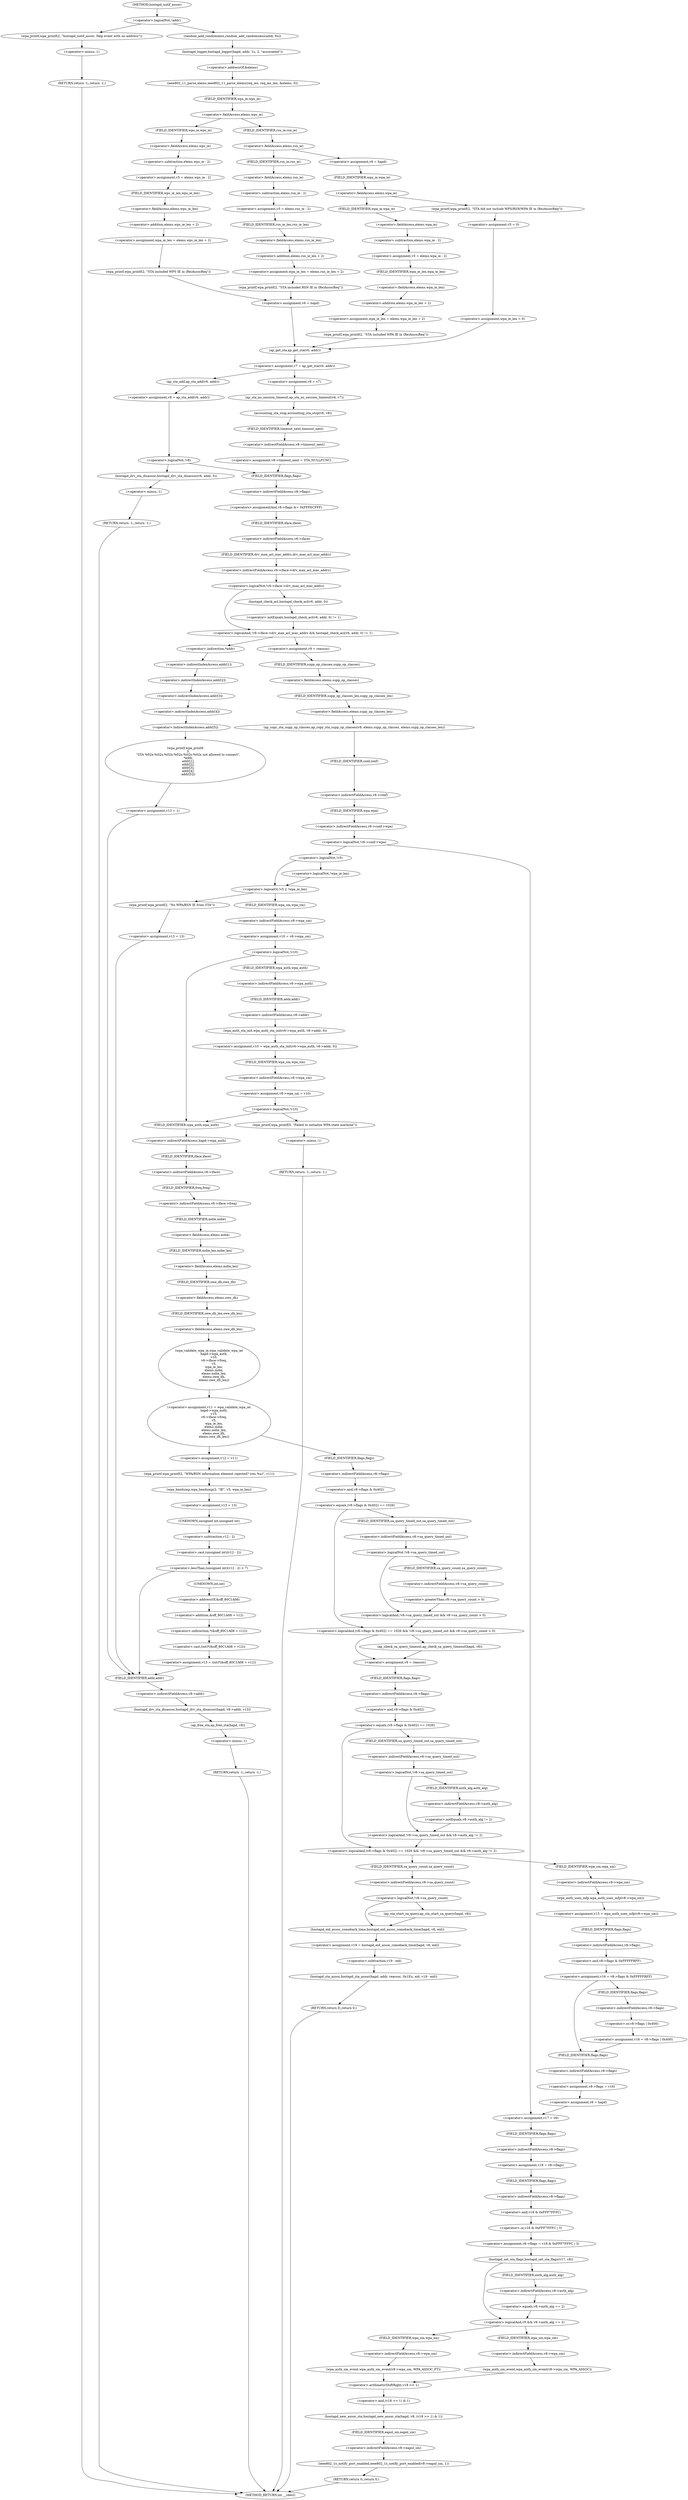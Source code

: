 digraph hostapd_notif_assoc {  
"1000143" [label = "(<operator>.logicalNot,!addr)" ]
"1000146" [label = "(wpa_printf,wpa_printf(2, \"hostapd_notif_assoc: Skip event with no address\"))" ]
"1000149" [label = "(RETURN,return -1;,return -1;)" ]
"1000150" [label = "(<operator>.minus,-1)" ]
"1000152" [label = "(random_add_randomness,random_add_randomness(addr, 6u))" ]
"1000155" [label = "(hostapd_logger,hostapd_logger(hapd, addr, 1u, 2, \"associated\"))" ]
"1000161" [label = "(ieee802_11_parse_elems,ieee802_11_parse_elems(req_ies, req_ies_len, &elems, 0))" ]
"1000164" [label = "(<operator>.addressOf,&elems)" ]
"1000168" [label = "(<operator>.fieldAccess,elems.wps_ie)" ]
"1000170" [label = "(FIELD_IDENTIFIER,wps_ie,wps_ie)" ]
"1000172" [label = "(<operator>.assignment,v5 = elems.wps_ie - 2)" ]
"1000174" [label = "(<operator>.subtraction,elems.wps_ie - 2)" ]
"1000175" [label = "(<operator>.fieldAccess,elems.wps_ie)" ]
"1000177" [label = "(FIELD_IDENTIFIER,wps_ie,wps_ie)" ]
"1000179" [label = "(<operator>.assignment,wpa_ie_len = elems.wps_ie_len + 2)" ]
"1000181" [label = "(<operator>.addition,elems.wps_ie_len + 2)" ]
"1000182" [label = "(<operator>.fieldAccess,elems.wps_ie_len)" ]
"1000184" [label = "(FIELD_IDENTIFIER,wps_ie_len,wps_ie_len)" ]
"1000186" [label = "(wpa_printf,wpa_printf(2, \"STA included WPS IE in (Re)AssocReq\"))" ]
"1000190" [label = "(<operator>.assignment,v6 = hapd)" ]
"1000195" [label = "(<operator>.fieldAccess,elems.rsn_ie)" ]
"1000197" [label = "(FIELD_IDENTIFIER,rsn_ie,rsn_ie)" ]
"1000199" [label = "(<operator>.assignment,v5 = elems.rsn_ie - 2)" ]
"1000201" [label = "(<operator>.subtraction,elems.rsn_ie - 2)" ]
"1000202" [label = "(<operator>.fieldAccess,elems.rsn_ie)" ]
"1000204" [label = "(FIELD_IDENTIFIER,rsn_ie,rsn_ie)" ]
"1000206" [label = "(<operator>.assignment,wpa_ie_len = elems.rsn_ie_len + 2)" ]
"1000208" [label = "(<operator>.addition,elems.rsn_ie_len + 2)" ]
"1000209" [label = "(<operator>.fieldAccess,elems.rsn_ie_len)" ]
"1000211" [label = "(FIELD_IDENTIFIER,rsn_ie_len,rsn_ie_len)" ]
"1000213" [label = "(wpa_printf,wpa_printf(2, \"STA included RSN IE in (Re)AssocReq\"))" ]
"1000217" [label = "(<operator>.assignment,v6 = hapd)" ]
"1000221" [label = "(<operator>.fieldAccess,elems.wpa_ie)" ]
"1000223" [label = "(FIELD_IDENTIFIER,wpa_ie,wpa_ie)" ]
"1000225" [label = "(<operator>.assignment,v5 = elems.wpa_ie - 2)" ]
"1000227" [label = "(<operator>.subtraction,elems.wpa_ie - 2)" ]
"1000228" [label = "(<operator>.fieldAccess,elems.wpa_ie)" ]
"1000230" [label = "(FIELD_IDENTIFIER,wpa_ie,wpa_ie)" ]
"1000232" [label = "(<operator>.assignment,wpa_ie_len = elems.wpa_ie_len + 2)" ]
"1000234" [label = "(<operator>.addition,elems.wpa_ie_len + 2)" ]
"1000235" [label = "(<operator>.fieldAccess,elems.wpa_ie_len)" ]
"1000237" [label = "(FIELD_IDENTIFIER,wpa_ie_len,wpa_ie_len)" ]
"1000239" [label = "(wpa_printf,wpa_printf(2, \"STA included WPA IE in (Re)AssocReq\"))" ]
"1000244" [label = "(wpa_printf,wpa_printf(2, \"STA did not include WPS/RSN/WPA IE in (Re)AssocReq\"))" ]
"1000247" [label = "(<operator>.assignment,v5 = 0)" ]
"1000250" [label = "(<operator>.assignment,wpa_ie_len = 0)" ]
"1000254" [label = "(<operator>.assignment,v7 = ap_get_sta(v6, addr))" ]
"1000256" [label = "(ap_get_sta,ap_get_sta(v6, addr))" ]
"1000262" [label = "(<operator>.assignment,v8 = v7)" ]
"1000265" [label = "(ap_sta_no_session_timeout,ap_sta_no_session_timeout(v6, v7))" ]
"1000268" [label = "(accounting_sta_stop,accounting_sta_stop(v6, v8))" ]
"1000271" [label = "(<operator>.assignment,v8->timeout_next = STA_NULLFUNC)" ]
"1000272" [label = "(<operator>.indirectFieldAccess,v8->timeout_next)" ]
"1000274" [label = "(FIELD_IDENTIFIER,timeout_next,timeout_next)" ]
"1000278" [label = "(<operator>.assignment,v8 = ap_sta_add(v6, addr))" ]
"1000280" [label = "(ap_sta_add,ap_sta_add(v6, addr))" ]
"1000284" [label = "(<operator>.logicalNot,!v8)" ]
"1000287" [label = "(hostapd_drv_sta_disassoc,hostapd_drv_sta_disassoc(v6, addr, 5))" ]
"1000291" [label = "(RETURN,return -1;,return -1;)" ]
"1000292" [label = "(<operator>.minus,-1)" ]
"1000294" [label = "(<operators>.assignmentAnd,v8->flags &= 0xFFFECFFF)" ]
"1000295" [label = "(<operator>.indirectFieldAccess,v8->flags)" ]
"1000297" [label = "(FIELD_IDENTIFIER,flags,flags)" ]
"1000300" [label = "(<operator>.logicalAnd,!v6->iface->drv_max_acl_mac_addrs && hostapd_check_acl(v6, addr, 0) != 1)" ]
"1000301" [label = "(<operator>.logicalNot,!v6->iface->drv_max_acl_mac_addrs)" ]
"1000302" [label = "(<operator>.indirectFieldAccess,v6->iface->drv_max_acl_mac_addrs)" ]
"1000303" [label = "(<operator>.indirectFieldAccess,v6->iface)" ]
"1000305" [label = "(FIELD_IDENTIFIER,iface,iface)" ]
"1000306" [label = "(FIELD_IDENTIFIER,drv_max_acl_mac_addrs,drv_max_acl_mac_addrs)" ]
"1000307" [label = "(<operator>.notEquals,hostapd_check_acl(v6, addr, 0) != 1)" ]
"1000308" [label = "(hostapd_check_acl,hostapd_check_acl(v6, addr, 0))" ]
"1000314" [label = "(wpa_printf,wpa_printf(\n      3,\n      \"STA %02x:%02x:%02x:%02x:%02x:%02x not allowed to connect\",\n      *addr,\n      addr[1],\n      addr[2],\n      addr[3],\n      addr[4],\n      addr[5]))" ]
"1000317" [label = "(<operator>.indirection,*addr)" ]
"1000319" [label = "(<operator>.indirectIndexAccess,addr[1])" ]
"1000322" [label = "(<operator>.indirectIndexAccess,addr[2])" ]
"1000325" [label = "(<operator>.indirectIndexAccess,addr[3])" ]
"1000328" [label = "(<operator>.indirectIndexAccess,addr[4])" ]
"1000331" [label = "(<operator>.indirectIndexAccess,addr[5])" ]
"1000334" [label = "(<operator>.assignment,v13 = 1)" ]
"1000338" [label = "(<operator>.assignment,v9 = reassoc)" ]
"1000341" [label = "(ap_copy_sta_supp_op_classes,ap_copy_sta_supp_op_classes(v8, elems.supp_op_classes, elems.supp_op_classes_len))" ]
"1000343" [label = "(<operator>.fieldAccess,elems.supp_op_classes)" ]
"1000345" [label = "(FIELD_IDENTIFIER,supp_op_classes,supp_op_classes)" ]
"1000346" [label = "(<operator>.fieldAccess,elems.supp_op_classes_len)" ]
"1000348" [label = "(FIELD_IDENTIFIER,supp_op_classes_len,supp_op_classes_len)" ]
"1000350" [label = "(<operator>.logicalNot,!v6->conf->wpa)" ]
"1000351" [label = "(<operator>.indirectFieldAccess,v6->conf->wpa)" ]
"1000352" [label = "(<operator>.indirectFieldAccess,v6->conf)" ]
"1000354" [label = "(FIELD_IDENTIFIER,conf,conf)" ]
"1000355" [label = "(FIELD_IDENTIFIER,wpa,wpa)" ]
"1000358" [label = "(<operator>.logicalOr,!v5 || !wpa_ie_len)" ]
"1000359" [label = "(<operator>.logicalNot,!v5)" ]
"1000361" [label = "(<operator>.logicalNot,!wpa_ie_len)" ]
"1000364" [label = "(wpa_printf,wpa_printf(2, \"No WPA/RSN IE from STA\"))" ]
"1000367" [label = "(<operator>.assignment,v13 = 13)" ]
"1000371" [label = "(hostapd_drv_sta_disassoc,hostapd_drv_sta_disassoc(hapd, v8->addr, v13))" ]
"1000373" [label = "(<operator>.indirectFieldAccess,v8->addr)" ]
"1000375" [label = "(FIELD_IDENTIFIER,addr,addr)" ]
"1000377" [label = "(ap_free_sta,ap_free_sta(hapd, v8))" ]
"1000380" [label = "(RETURN,return -1;,return -1;)" ]
"1000381" [label = "(<operator>.minus,-1)" ]
"1000383" [label = "(<operator>.assignment,v10 = v8->wpa_sm)" ]
"1000385" [label = "(<operator>.indirectFieldAccess,v8->wpa_sm)" ]
"1000387" [label = "(FIELD_IDENTIFIER,wpa_sm,wpa_sm)" ]
"1000389" [label = "(<operator>.logicalNot,!v10)" ]
"1000392" [label = "(<operator>.assignment,v10 = wpa_auth_sta_init(v6->wpa_auth, v8->addr, 0))" ]
"1000394" [label = "(wpa_auth_sta_init,wpa_auth_sta_init(v6->wpa_auth, v8->addr, 0))" ]
"1000395" [label = "(<operator>.indirectFieldAccess,v6->wpa_auth)" ]
"1000397" [label = "(FIELD_IDENTIFIER,wpa_auth,wpa_auth)" ]
"1000398" [label = "(<operator>.indirectFieldAccess,v8->addr)" ]
"1000400" [label = "(FIELD_IDENTIFIER,addr,addr)" ]
"1000402" [label = "(<operator>.assignment,v8->wpa_sm = v10)" ]
"1000403" [label = "(<operator>.indirectFieldAccess,v8->wpa_sm)" ]
"1000405" [label = "(FIELD_IDENTIFIER,wpa_sm,wpa_sm)" ]
"1000408" [label = "(<operator>.logicalNot,!v10)" ]
"1000411" [label = "(wpa_printf,wpa_printf(5, \"Failed to initialize WPA state machine\"))" ]
"1000414" [label = "(RETURN,return -1;,return -1;)" ]
"1000415" [label = "(<operator>.minus,-1)" ]
"1000417" [label = "(<operator>.assignment,v11 = wpa_validate_wpa_ie(\n          hapd->wpa_auth,\n          v10,\n          v6->iface->freq,\n          v5,\n          wpa_ie_len,\n          elems.mdie,\n          elems.mdie_len,\n          elems.owe_dh,\n          elems.owe_dh_len))" ]
"1000419" [label = "(wpa_validate_wpa_ie,wpa_validate_wpa_ie(\n          hapd->wpa_auth,\n          v10,\n          v6->iface->freq,\n          v5,\n          wpa_ie_len,\n          elems.mdie,\n          elems.mdie_len,\n          elems.owe_dh,\n          elems.owe_dh_len))" ]
"1000420" [label = "(<operator>.indirectFieldAccess,hapd->wpa_auth)" ]
"1000422" [label = "(FIELD_IDENTIFIER,wpa_auth,wpa_auth)" ]
"1000424" [label = "(<operator>.indirectFieldAccess,v6->iface->freq)" ]
"1000425" [label = "(<operator>.indirectFieldAccess,v6->iface)" ]
"1000427" [label = "(FIELD_IDENTIFIER,iface,iface)" ]
"1000428" [label = "(FIELD_IDENTIFIER,freq,freq)" ]
"1000431" [label = "(<operator>.fieldAccess,elems.mdie)" ]
"1000433" [label = "(FIELD_IDENTIFIER,mdie,mdie)" ]
"1000434" [label = "(<operator>.fieldAccess,elems.mdie_len)" ]
"1000436" [label = "(FIELD_IDENTIFIER,mdie_len,mdie_len)" ]
"1000437" [label = "(<operator>.fieldAccess,elems.owe_dh)" ]
"1000439" [label = "(FIELD_IDENTIFIER,owe_dh,owe_dh)" ]
"1000440" [label = "(<operator>.fieldAccess,elems.owe_dh_len)" ]
"1000442" [label = "(FIELD_IDENTIFIER,owe_dh_len,owe_dh_len)" ]
"1000446" [label = "(<operator>.assignment,v12 = v11)" ]
"1000449" [label = "(wpa_printf,wpa_printf(2, \"WPA/RSN information element rejected? (res %u)\", v11))" ]
"1000453" [label = "(wpa_hexdump,wpa_hexdump(2, \"IE\", v5, wpa_ie_len))" ]
"1000458" [label = "(<operator>.assignment,v13 = 13)" ]
"1000462" [label = "(<operator>.lessThan,(unsigned int)(v12 - 2) < 7)" ]
"1000463" [label = "(<operator>.cast,(unsigned int)(v12 - 2))" ]
"1000464" [label = "(UNKNOWN,unsigned int,unsigned int)" ]
"1000465" [label = "(<operator>.subtraction,v12 - 2)" ]
"1000469" [label = "(<operator>.assignment,v13 = (int)*(&off_80C1A08 + v12))" ]
"1000471" [label = "(<operator>.cast,(int)*(&off_80C1A08 + v12))" ]
"1000472" [label = "(UNKNOWN,int,int)" ]
"1000473" [label = "(<operator>.indirection,*(&off_80C1A08 + v12))" ]
"1000474" [label = "(<operator>.addition,&off_80C1A08 + v12)" ]
"1000475" [label = "(<operator>.addressOf,&off_80C1A08)" ]
"1000480" [label = "(<operator>.logicalAnd,(v8->flags & 0x402) == 1026 && !v8->sa_query_timed_out && v8->sa_query_count > 0)" ]
"1000481" [label = "(<operator>.equals,(v8->flags & 0x402) == 1026)" ]
"1000482" [label = "(<operator>.and,v8->flags & 0x402)" ]
"1000483" [label = "(<operator>.indirectFieldAccess,v8->flags)" ]
"1000485" [label = "(FIELD_IDENTIFIER,flags,flags)" ]
"1000488" [label = "(<operator>.logicalAnd,!v8->sa_query_timed_out && v8->sa_query_count > 0)" ]
"1000489" [label = "(<operator>.logicalNot,!v8->sa_query_timed_out)" ]
"1000490" [label = "(<operator>.indirectFieldAccess,v8->sa_query_timed_out)" ]
"1000492" [label = "(FIELD_IDENTIFIER,sa_query_timed_out,sa_query_timed_out)" ]
"1000493" [label = "(<operator>.greaterThan,v8->sa_query_count > 0)" ]
"1000494" [label = "(<operator>.indirectFieldAccess,v8->sa_query_count)" ]
"1000496" [label = "(FIELD_IDENTIFIER,sa_query_count,sa_query_count)" ]
"1000498" [label = "(ap_check_sa_query_timeout,ap_check_sa_query_timeout(hapd, v8))" ]
"1000501" [label = "(<operator>.assignment,v9 = reassoc)" ]
"1000505" [label = "(<operator>.logicalAnd,(v8->flags & 0x402) == 1026 && !v8->sa_query_timed_out && v8->auth_alg != 2)" ]
"1000506" [label = "(<operator>.equals,(v8->flags & 0x402) == 1026)" ]
"1000507" [label = "(<operator>.and,v8->flags & 0x402)" ]
"1000508" [label = "(<operator>.indirectFieldAccess,v8->flags)" ]
"1000510" [label = "(FIELD_IDENTIFIER,flags,flags)" ]
"1000513" [label = "(<operator>.logicalAnd,!v8->sa_query_timed_out && v8->auth_alg != 2)" ]
"1000514" [label = "(<operator>.logicalNot,!v8->sa_query_timed_out)" ]
"1000515" [label = "(<operator>.indirectFieldAccess,v8->sa_query_timed_out)" ]
"1000517" [label = "(FIELD_IDENTIFIER,sa_query_timed_out,sa_query_timed_out)" ]
"1000518" [label = "(<operator>.notEquals,v8->auth_alg != 2)" ]
"1000519" [label = "(<operator>.indirectFieldAccess,v8->auth_alg)" ]
"1000521" [label = "(FIELD_IDENTIFIER,auth_alg,auth_alg)" ]
"1000525" [label = "(<operator>.logicalNot,!v8->sa_query_count)" ]
"1000526" [label = "(<operator>.indirectFieldAccess,v8->sa_query_count)" ]
"1000528" [label = "(FIELD_IDENTIFIER,sa_query_count,sa_query_count)" ]
"1000529" [label = "(ap_sta_start_sa_query,ap_sta_start_sa_query(hapd, v8))" ]
"1000532" [label = "(<operator>.assignment,v19 = hostapd_eid_assoc_comeback_time(hapd, v8, eid))" ]
"1000534" [label = "(hostapd_eid_assoc_comeback_time,hostapd_eid_assoc_comeback_time(hapd, v8, eid))" ]
"1000538" [label = "(hostapd_sta_assoc,hostapd_sta_assoc(hapd, addr, reassoc, 0x1Eu, eid, v19 - eid))" ]
"1000544" [label = "(<operator>.subtraction,v19 - eid)" ]
"1000547" [label = "(RETURN,return 0;,return 0;)" ]
"1000549" [label = "(<operator>.assignment,v15 = wpa_auth_uses_mfp(v8->wpa_sm))" ]
"1000551" [label = "(wpa_auth_uses_mfp,wpa_auth_uses_mfp(v8->wpa_sm))" ]
"1000552" [label = "(<operator>.indirectFieldAccess,v8->wpa_sm)" ]
"1000554" [label = "(FIELD_IDENTIFIER,wpa_sm,wpa_sm)" ]
"1000555" [label = "(<operator>.assignment,v16 = v8->flags & 0xFFFFFBFF)" ]
"1000557" [label = "(<operator>.and,v8->flags & 0xFFFFFBFF)" ]
"1000558" [label = "(<operator>.indirectFieldAccess,v8->flags)" ]
"1000560" [label = "(FIELD_IDENTIFIER,flags,flags)" ]
"1000564" [label = "(<operator>.assignment,v16 = v8->flags | 0x400)" ]
"1000566" [label = "(<operator>.or,v8->flags | 0x400)" ]
"1000567" [label = "(<operator>.indirectFieldAccess,v8->flags)" ]
"1000569" [label = "(FIELD_IDENTIFIER,flags,flags)" ]
"1000571" [label = "(<operator>.assignment,v8->flags = v16)" ]
"1000572" [label = "(<operator>.indirectFieldAccess,v8->flags)" ]
"1000574" [label = "(FIELD_IDENTIFIER,flags,flags)" ]
"1000576" [label = "(<operator>.assignment,v6 = hapd)" ]
"1000580" [label = "(<operator>.assignment,v17 = v6)" ]
"1000583" [label = "(<operator>.assignment,v18 = v8->flags)" ]
"1000585" [label = "(<operator>.indirectFieldAccess,v8->flags)" ]
"1000587" [label = "(FIELD_IDENTIFIER,flags,flags)" ]
"1000588" [label = "(<operator>.assignment,v8->flags = v18 & 0xFFF7FFFC | 3)" ]
"1000589" [label = "(<operator>.indirectFieldAccess,v8->flags)" ]
"1000591" [label = "(FIELD_IDENTIFIER,flags,flags)" ]
"1000592" [label = "(<operator>.or,v18 & 0xFFF7FFFC | 3)" ]
"1000593" [label = "(<operator>.and,v18 & 0xFFF7FFFC)" ]
"1000597" [label = "(hostapd_set_sta_flags,hostapd_set_sta_flags(v17, v8))" ]
"1000601" [label = "(<operator>.logicalAnd,v9 && v8->auth_alg == 2)" ]
"1000603" [label = "(<operator>.equals,v8->auth_alg == 2)" ]
"1000604" [label = "(<operator>.indirectFieldAccess,v8->auth_alg)" ]
"1000606" [label = "(FIELD_IDENTIFIER,auth_alg,auth_alg)" ]
"1000608" [label = "(wpa_auth_sm_event,wpa_auth_sm_event(v8->wpa_sm, WPA_ASSOC_FT))" ]
"1000609" [label = "(<operator>.indirectFieldAccess,v8->wpa_sm)" ]
"1000611" [label = "(FIELD_IDENTIFIER,wpa_sm,wpa_sm)" ]
"1000614" [label = "(wpa_auth_sm_event,wpa_auth_sm_event(v8->wpa_sm, WPA_ASSOC))" ]
"1000615" [label = "(<operator>.indirectFieldAccess,v8->wpa_sm)" ]
"1000617" [label = "(FIELD_IDENTIFIER,wpa_sm,wpa_sm)" ]
"1000619" [label = "(hostapd_new_assoc_sta,hostapd_new_assoc_sta(hapd, v8, (v18 >> 1) & 1))" ]
"1000622" [label = "(<operator>.and,(v18 >> 1) & 1)" ]
"1000623" [label = "(<operator>.arithmeticShiftRight,v18 >> 1)" ]
"1000627" [label = "(ieee802_1x_notify_port_enabled,ieee802_1x_notify_port_enabled(v8->eapol_sm, 1))" ]
"1000628" [label = "(<operator>.indirectFieldAccess,v8->eapol_sm)" ]
"1000630" [label = "(FIELD_IDENTIFIER,eapol_sm,eapol_sm)" ]
"1000632" [label = "(RETURN,return 0;,return 0;)" ]
"1000118" [label = "(METHOD,hostapd_notif_assoc)" ]
"1000634" [label = "(METHOD_RETURN,int __cdecl)" ]
  "1000143" -> "1000146" 
  "1000143" -> "1000152" 
  "1000146" -> "1000150" 
  "1000149" -> "1000634" 
  "1000150" -> "1000149" 
  "1000152" -> "1000155" 
  "1000155" -> "1000164" 
  "1000161" -> "1000170" 
  "1000164" -> "1000161" 
  "1000168" -> "1000177" 
  "1000168" -> "1000197" 
  "1000170" -> "1000168" 
  "1000172" -> "1000184" 
  "1000174" -> "1000172" 
  "1000175" -> "1000174" 
  "1000177" -> "1000175" 
  "1000179" -> "1000186" 
  "1000181" -> "1000179" 
  "1000182" -> "1000181" 
  "1000184" -> "1000182" 
  "1000186" -> "1000190" 
  "1000190" -> "1000256" 
  "1000195" -> "1000204" 
  "1000195" -> "1000217" 
  "1000197" -> "1000195" 
  "1000199" -> "1000211" 
  "1000201" -> "1000199" 
  "1000202" -> "1000201" 
  "1000204" -> "1000202" 
  "1000206" -> "1000213" 
  "1000208" -> "1000206" 
  "1000209" -> "1000208" 
  "1000211" -> "1000209" 
  "1000213" -> "1000190" 
  "1000217" -> "1000223" 
  "1000221" -> "1000230" 
  "1000221" -> "1000244" 
  "1000223" -> "1000221" 
  "1000225" -> "1000237" 
  "1000227" -> "1000225" 
  "1000228" -> "1000227" 
  "1000230" -> "1000228" 
  "1000232" -> "1000239" 
  "1000234" -> "1000232" 
  "1000235" -> "1000234" 
  "1000237" -> "1000235" 
  "1000239" -> "1000256" 
  "1000244" -> "1000247" 
  "1000247" -> "1000250" 
  "1000250" -> "1000256" 
  "1000254" -> "1000262" 
  "1000254" -> "1000280" 
  "1000256" -> "1000254" 
  "1000262" -> "1000265" 
  "1000265" -> "1000268" 
  "1000268" -> "1000274" 
  "1000271" -> "1000297" 
  "1000272" -> "1000271" 
  "1000274" -> "1000272" 
  "1000278" -> "1000284" 
  "1000280" -> "1000278" 
  "1000284" -> "1000287" 
  "1000284" -> "1000297" 
  "1000287" -> "1000292" 
  "1000291" -> "1000634" 
  "1000292" -> "1000291" 
  "1000294" -> "1000305" 
  "1000295" -> "1000294" 
  "1000297" -> "1000295" 
  "1000300" -> "1000317" 
  "1000300" -> "1000338" 
  "1000301" -> "1000300" 
  "1000301" -> "1000308" 
  "1000302" -> "1000301" 
  "1000303" -> "1000306" 
  "1000305" -> "1000303" 
  "1000306" -> "1000302" 
  "1000307" -> "1000300" 
  "1000308" -> "1000307" 
  "1000314" -> "1000334" 
  "1000317" -> "1000319" 
  "1000319" -> "1000322" 
  "1000322" -> "1000325" 
  "1000325" -> "1000328" 
  "1000328" -> "1000331" 
  "1000331" -> "1000314" 
  "1000334" -> "1000375" 
  "1000338" -> "1000345" 
  "1000341" -> "1000354" 
  "1000343" -> "1000348" 
  "1000345" -> "1000343" 
  "1000346" -> "1000341" 
  "1000348" -> "1000346" 
  "1000350" -> "1000580" 
  "1000350" -> "1000359" 
  "1000351" -> "1000350" 
  "1000352" -> "1000355" 
  "1000354" -> "1000352" 
  "1000355" -> "1000351" 
  "1000358" -> "1000364" 
  "1000358" -> "1000387" 
  "1000359" -> "1000358" 
  "1000359" -> "1000361" 
  "1000361" -> "1000358" 
  "1000364" -> "1000367" 
  "1000367" -> "1000375" 
  "1000371" -> "1000377" 
  "1000373" -> "1000371" 
  "1000375" -> "1000373" 
  "1000377" -> "1000381" 
  "1000380" -> "1000634" 
  "1000381" -> "1000380" 
  "1000383" -> "1000389" 
  "1000385" -> "1000383" 
  "1000387" -> "1000385" 
  "1000389" -> "1000397" 
  "1000389" -> "1000422" 
  "1000392" -> "1000405" 
  "1000394" -> "1000392" 
  "1000395" -> "1000400" 
  "1000397" -> "1000395" 
  "1000398" -> "1000394" 
  "1000400" -> "1000398" 
  "1000402" -> "1000408" 
  "1000403" -> "1000402" 
  "1000405" -> "1000403" 
  "1000408" -> "1000411" 
  "1000408" -> "1000422" 
  "1000411" -> "1000415" 
  "1000414" -> "1000634" 
  "1000415" -> "1000414" 
  "1000417" -> "1000446" 
  "1000417" -> "1000485" 
  "1000419" -> "1000417" 
  "1000420" -> "1000427" 
  "1000422" -> "1000420" 
  "1000424" -> "1000433" 
  "1000425" -> "1000428" 
  "1000427" -> "1000425" 
  "1000428" -> "1000424" 
  "1000431" -> "1000436" 
  "1000433" -> "1000431" 
  "1000434" -> "1000439" 
  "1000436" -> "1000434" 
  "1000437" -> "1000442" 
  "1000439" -> "1000437" 
  "1000440" -> "1000419" 
  "1000442" -> "1000440" 
  "1000446" -> "1000449" 
  "1000449" -> "1000453" 
  "1000453" -> "1000458" 
  "1000458" -> "1000464" 
  "1000462" -> "1000472" 
  "1000462" -> "1000375" 
  "1000463" -> "1000462" 
  "1000464" -> "1000465" 
  "1000465" -> "1000463" 
  "1000469" -> "1000375" 
  "1000471" -> "1000469" 
  "1000472" -> "1000475" 
  "1000473" -> "1000471" 
  "1000474" -> "1000473" 
  "1000475" -> "1000474" 
  "1000480" -> "1000498" 
  "1000480" -> "1000501" 
  "1000481" -> "1000480" 
  "1000481" -> "1000492" 
  "1000482" -> "1000481" 
  "1000483" -> "1000482" 
  "1000485" -> "1000483" 
  "1000488" -> "1000480" 
  "1000489" -> "1000488" 
  "1000489" -> "1000496" 
  "1000490" -> "1000489" 
  "1000492" -> "1000490" 
  "1000493" -> "1000488" 
  "1000494" -> "1000493" 
  "1000496" -> "1000494" 
  "1000498" -> "1000501" 
  "1000501" -> "1000510" 
  "1000505" -> "1000528" 
  "1000505" -> "1000554" 
  "1000506" -> "1000505" 
  "1000506" -> "1000517" 
  "1000507" -> "1000506" 
  "1000508" -> "1000507" 
  "1000510" -> "1000508" 
  "1000513" -> "1000505" 
  "1000514" -> "1000513" 
  "1000514" -> "1000521" 
  "1000515" -> "1000514" 
  "1000517" -> "1000515" 
  "1000518" -> "1000513" 
  "1000519" -> "1000518" 
  "1000521" -> "1000519" 
  "1000525" -> "1000529" 
  "1000525" -> "1000534" 
  "1000526" -> "1000525" 
  "1000528" -> "1000526" 
  "1000529" -> "1000534" 
  "1000532" -> "1000544" 
  "1000534" -> "1000532" 
  "1000538" -> "1000547" 
  "1000544" -> "1000538" 
  "1000547" -> "1000634" 
  "1000549" -> "1000560" 
  "1000551" -> "1000549" 
  "1000552" -> "1000551" 
  "1000554" -> "1000552" 
  "1000555" -> "1000569" 
  "1000555" -> "1000574" 
  "1000557" -> "1000555" 
  "1000558" -> "1000557" 
  "1000560" -> "1000558" 
  "1000564" -> "1000574" 
  "1000566" -> "1000564" 
  "1000567" -> "1000566" 
  "1000569" -> "1000567" 
  "1000571" -> "1000576" 
  "1000572" -> "1000571" 
  "1000574" -> "1000572" 
  "1000576" -> "1000580" 
  "1000580" -> "1000587" 
  "1000583" -> "1000591" 
  "1000585" -> "1000583" 
  "1000587" -> "1000585" 
  "1000588" -> "1000597" 
  "1000589" -> "1000593" 
  "1000591" -> "1000589" 
  "1000592" -> "1000588" 
  "1000593" -> "1000592" 
  "1000597" -> "1000601" 
  "1000597" -> "1000606" 
  "1000601" -> "1000611" 
  "1000601" -> "1000617" 
  "1000603" -> "1000601" 
  "1000604" -> "1000603" 
  "1000606" -> "1000604" 
  "1000608" -> "1000623" 
  "1000609" -> "1000608" 
  "1000611" -> "1000609" 
  "1000614" -> "1000623" 
  "1000615" -> "1000614" 
  "1000617" -> "1000615" 
  "1000619" -> "1000630" 
  "1000622" -> "1000619" 
  "1000623" -> "1000622" 
  "1000627" -> "1000632" 
  "1000628" -> "1000627" 
  "1000630" -> "1000628" 
  "1000632" -> "1000634" 
  "1000118" -> "1000143" 
}
